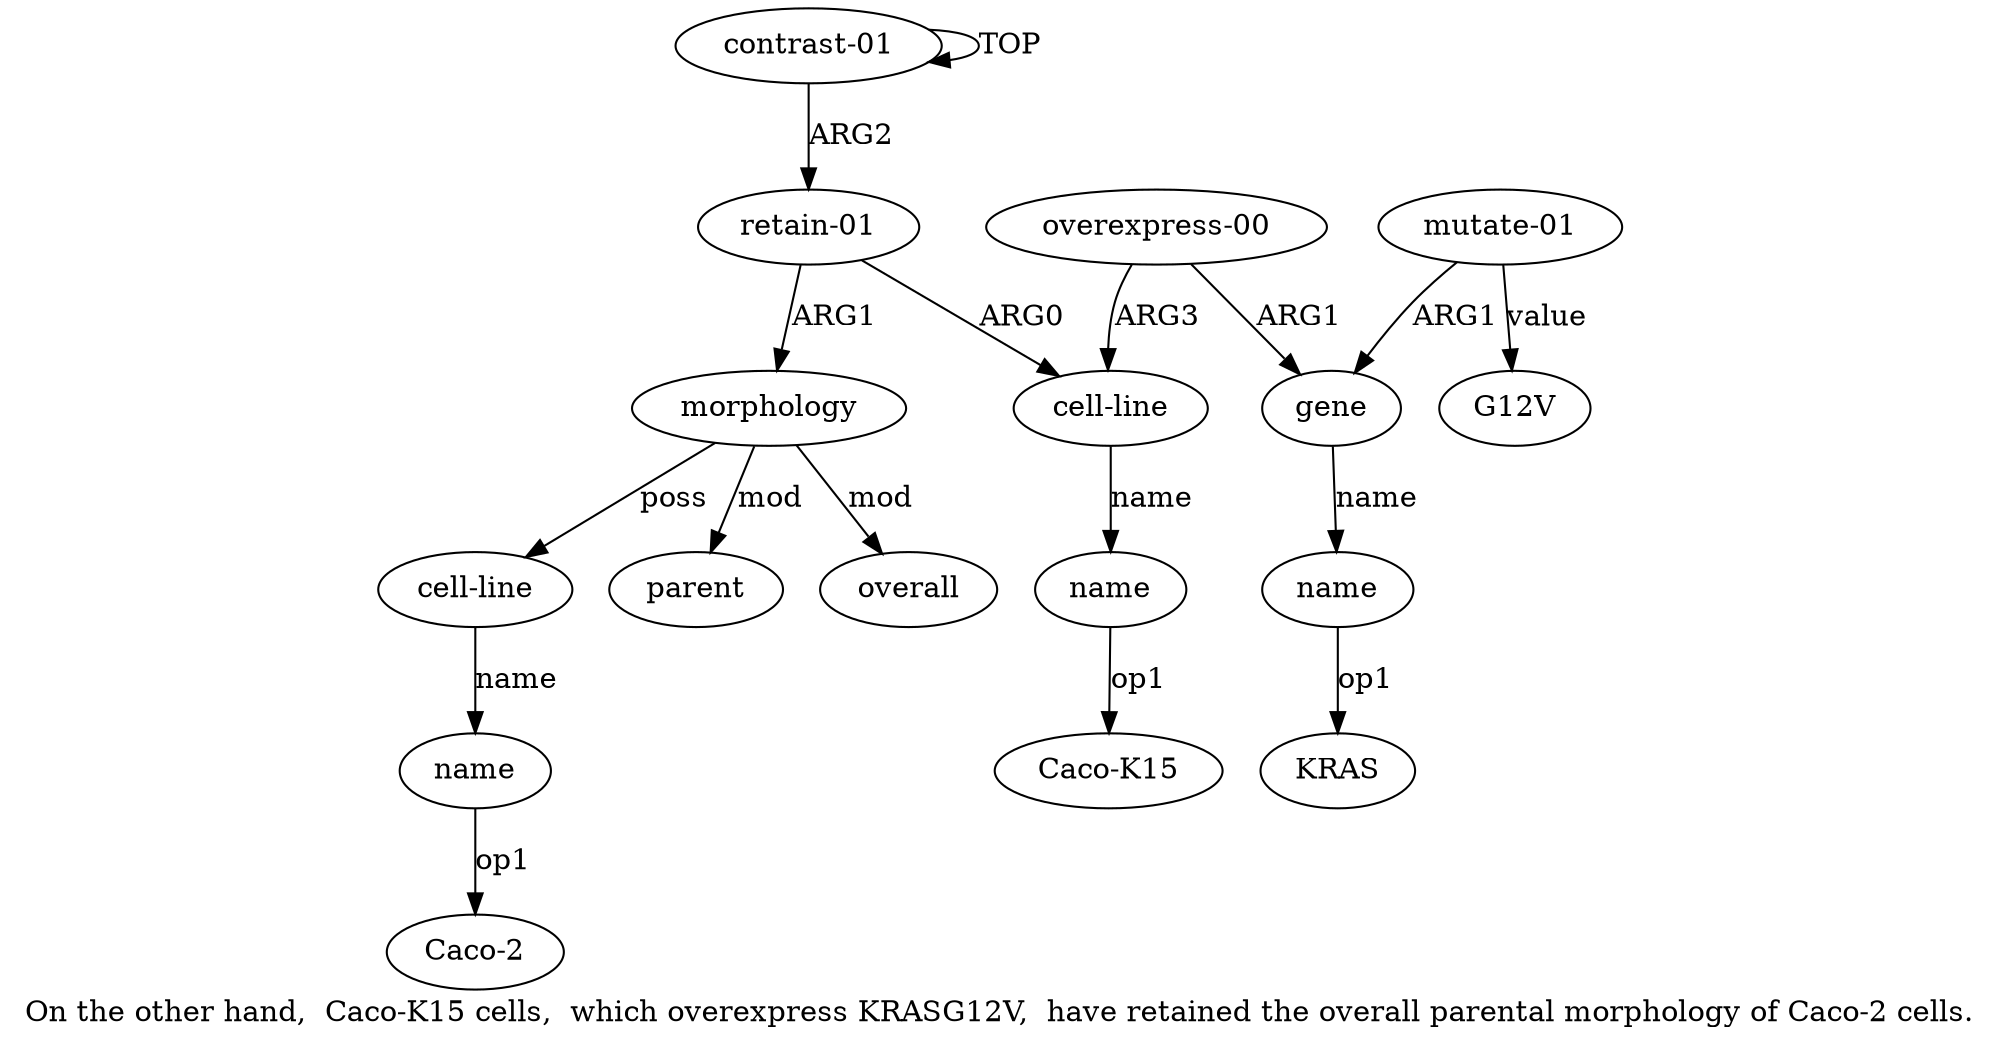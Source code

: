 digraph  {
	graph [label="On the other hand,  Caco-K15 cells,  which overexpress KRASG12V,  have retained the overall parental morphology of Caco-2 cells."];
	node [label="\N"];
	a11	 [color=black,
		gold_ind=11,
		gold_label="cell-line",
		label="cell-line",
		test_ind=11,
		test_label="cell-line"];
	a12	 [color=black,
		gold_ind=12,
		gold_label=name,
		label=name,
		test_ind=12,
		test_label=name];
	a11 -> a12 [key=0,
	color=black,
	gold_label=name,
	label=name,
	test_label=name];
a10 [color=black,
	gold_ind=10,
	gold_label=parent,
	label=parent,
	test_ind=10,
	test_label=parent];
"a12 Caco-2" [color=black,
	gold_ind=-1,
	gold_label="Caco-2",
	label="Caco-2",
	test_ind=-1,
	test_label="Caco-2"];
a12 -> "a12 Caco-2" [key=0,
color=black,
gold_label=op1,
label=op1,
test_label=op1];
"a6 KRAS" [color=black,
gold_ind=-1,
gold_label=KRAS,
label=KRAS,
test_ind=-1,
test_label=KRAS];
"a7 G12V" [color=black,
gold_ind=-1,
gold_label=G12V,
label=G12V,
test_ind=-1,
test_label=G12V];
a1 [color=black,
gold_ind=1,
gold_label="retain-01",
label="retain-01",
test_ind=1,
test_label="retain-01"];
a2 [color=black,
gold_ind=2,
gold_label="cell-line",
label="cell-line",
test_ind=2,
test_label="cell-line"];
a1 -> a2 [key=0,
color=black,
gold_label=ARG0,
label=ARG0,
test_label=ARG0];
a8 [color=black,
gold_ind=8,
gold_label=morphology,
label=morphology,
test_ind=8,
test_label=morphology];
a1 -> a8 [key=0,
color=black,
gold_label=ARG1,
label=ARG1,
test_label=ARG1];
a0 [color=black,
gold_ind=0,
gold_label="contrast-01",
label="contrast-01",
test_ind=0,
test_label="contrast-01"];
a0 -> a1 [key=0,
color=black,
gold_label=ARG2,
label=ARG2,
test_label=ARG2];
a0 -> a0 [key=0,
color=black,
gold_label=TOP,
label=TOP,
test_label=TOP];
a3 [color=black,
gold_ind=3,
gold_label=name,
label=name,
test_ind=3,
test_label=name];
"a3 Caco-K15" [color=black,
gold_ind=-1,
gold_label="Caco-K15",
label="Caco-K15",
test_ind=-1,
test_label="Caco-K15"];
a3 -> "a3 Caco-K15" [key=0,
color=black,
gold_label=op1,
label=op1,
test_label=op1];
a2 -> a3 [key=0,
color=black,
gold_label=name,
label=name,
test_label=name];
a5 [color=black,
gold_ind=5,
gold_label=gene,
label=gene,
test_ind=5,
test_label=gene];
a6 [color=black,
gold_ind=6,
gold_label=name,
label=name,
test_ind=6,
test_label=name];
a5 -> a6 [key=0,
color=black,
gold_label=name,
label=name,
test_label=name];
a4 [color=black,
gold_ind=4,
gold_label="overexpress-00",
label="overexpress-00",
test_ind=4,
test_label="overexpress-00"];
a4 -> a2 [key=0,
color=black,
gold_label=ARG3,
label=ARG3,
test_label=ARG3];
a4 -> a5 [key=0,
color=black,
gold_label=ARG1,
label=ARG1,
test_label=ARG1];
a7 [color=black,
gold_ind=7,
gold_label="mutate-01",
label="mutate-01",
test_ind=7,
test_label="mutate-01"];
a7 -> "a7 G12V" [key=0,
color=black,
gold_label=value,
label=value,
test_label=value];
a7 -> a5 [key=0,
color=black,
gold_label=ARG1,
label=ARG1,
test_label=ARG1];
a6 -> "a6 KRAS" [key=0,
color=black,
gold_label=op1,
label=op1,
test_label=op1];
a9 [color=black,
gold_ind=9,
gold_label=overall,
label=overall,
test_ind=9,
test_label=overall];
a8 -> a11 [key=0,
color=black,
gold_label=poss,
label=poss,
test_label=poss];
a8 -> a10 [key=0,
color=black,
gold_label=mod,
label=mod,
test_label=mod];
a8 -> a9 [key=0,
color=black,
gold_label=mod,
label=mod,
test_label=mod];
}
